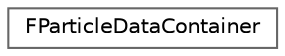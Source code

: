 digraph "Graphical Class Hierarchy"
{
 // INTERACTIVE_SVG=YES
 // LATEX_PDF_SIZE
  bgcolor="transparent";
  edge [fontname=Helvetica,fontsize=10,labelfontname=Helvetica,labelfontsize=10];
  node [fontname=Helvetica,fontsize=10,shape=box,height=0.2,width=0.4];
  rankdir="LR";
  Node0 [id="Node000000",label="FParticleDataContainer",height=0.2,width=0.4,color="grey40", fillcolor="white", style="filled",URL="$d7/d0d/structFParticleDataContainer.html",tooltip=" "];
}
